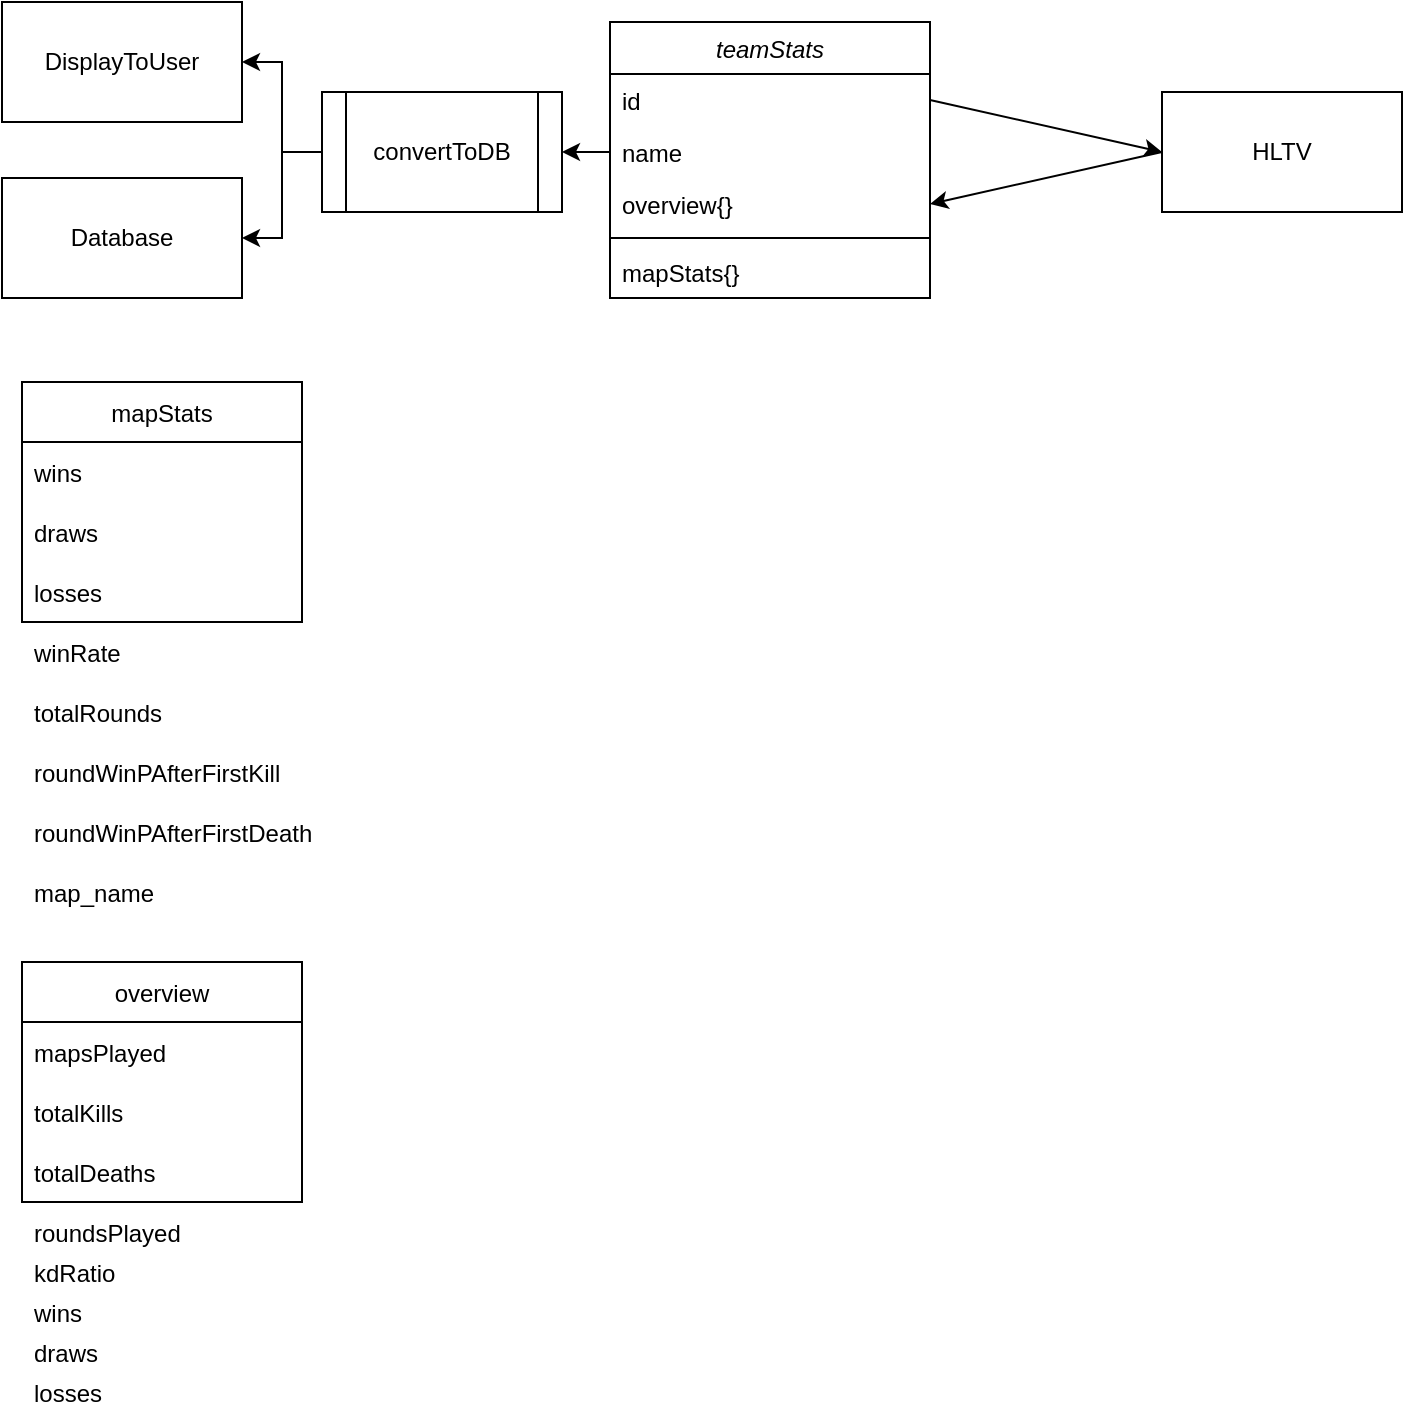 <mxfile version="18.1.1" type="device"><diagram id="C5RBs43oDa-KdzZeNtuy" name="Page-1"><mxGraphModel dx="1718" dy="967" grid="1" gridSize="10" guides="1" tooltips="1" connect="1" arrows="1" fold="1" page="1" pageScale="1" pageWidth="827" pageHeight="1169" math="0" shadow="0"><root><mxCell id="WIyWlLk6GJQsqaUBKTNV-0"/><mxCell id="WIyWlLk6GJQsqaUBKTNV-1" parent="WIyWlLk6GJQsqaUBKTNV-0"/><mxCell id="zkfFHV4jXpPFQw0GAbJ--0" value="teamStats" style="swimlane;fontStyle=2;align=center;verticalAlign=top;childLayout=stackLayout;horizontal=1;startSize=26;horizontalStack=0;resizeParent=1;resizeLast=0;collapsible=1;marginBottom=0;rounded=0;shadow=0;strokeWidth=1;" parent="WIyWlLk6GJQsqaUBKTNV-1" vertex="1"><mxGeometry x="334" y="30" width="160" height="138" as="geometry"><mxRectangle x="230" y="140" width="160" height="26" as="alternateBounds"/></mxGeometry></mxCell><mxCell id="zkfFHV4jXpPFQw0GAbJ--1" value="id" style="text;align=left;verticalAlign=top;spacingLeft=4;spacingRight=4;overflow=hidden;rotatable=0;points=[[0,0.5],[1,0.5]];portConstraint=eastwest;" parent="zkfFHV4jXpPFQw0GAbJ--0" vertex="1"><mxGeometry y="26" width="160" height="26" as="geometry"/></mxCell><mxCell id="zkfFHV4jXpPFQw0GAbJ--2" value="name" style="text;align=left;verticalAlign=top;spacingLeft=4;spacingRight=4;overflow=hidden;rotatable=0;points=[[0,0.5],[1,0.5]];portConstraint=eastwest;rounded=0;shadow=0;html=0;" parent="zkfFHV4jXpPFQw0GAbJ--0" vertex="1"><mxGeometry y="52" width="160" height="26" as="geometry"/></mxCell><mxCell id="zkfFHV4jXpPFQw0GAbJ--3" value="overview{}" style="text;align=left;verticalAlign=top;spacingLeft=4;spacingRight=4;overflow=hidden;rotatable=0;points=[[0,0.5],[1,0.5]];portConstraint=eastwest;rounded=0;shadow=0;html=0;" parent="zkfFHV4jXpPFQw0GAbJ--0" vertex="1"><mxGeometry y="78" width="160" height="26" as="geometry"/></mxCell><mxCell id="zkfFHV4jXpPFQw0GAbJ--4" value="" style="line;html=1;strokeWidth=1;align=left;verticalAlign=middle;spacingTop=-1;spacingLeft=3;spacingRight=3;rotatable=0;labelPosition=right;points=[];portConstraint=eastwest;" parent="zkfFHV4jXpPFQw0GAbJ--0" vertex="1"><mxGeometry y="104" width="160" height="8" as="geometry"/></mxCell><mxCell id="zkfFHV4jXpPFQw0GAbJ--5" value="mapStats{}" style="text;align=left;verticalAlign=top;spacingLeft=4;spacingRight=4;overflow=hidden;rotatable=0;points=[[0,0.5],[1,0.5]];portConstraint=eastwest;" parent="zkfFHV4jXpPFQw0GAbJ--0" vertex="1"><mxGeometry y="112" width="160" height="26" as="geometry"/></mxCell><mxCell id="GyxGMMnZsQaKrxcCfBzp-3" value="Database" style="rounded=0;whiteSpace=wrap;html=1;" parent="WIyWlLk6GJQsqaUBKTNV-1" vertex="1"><mxGeometry x="30" y="108" width="120" height="60" as="geometry"/></mxCell><mxCell id="GyxGMMnZsQaKrxcCfBzp-10" value="DisplayToUser" style="rounded=0;whiteSpace=wrap;html=1;" parent="WIyWlLk6GJQsqaUBKTNV-1" vertex="1"><mxGeometry x="30" y="20" width="120" height="60" as="geometry"/></mxCell><mxCell id="8c8uxo7PKtxUSxsakf23-0" style="edgeStyle=orthogonalEdgeStyle;rounded=0;orthogonalLoop=1;jettySize=auto;html=1;exitX=0;exitY=0.5;exitDx=0;exitDy=0;entryX=1;entryY=0.5;entryDx=0;entryDy=0;" edge="1" parent="WIyWlLk6GJQsqaUBKTNV-1" source="GyxGMMnZsQaKrxcCfBzp-13" target="GyxGMMnZsQaKrxcCfBzp-10"><mxGeometry relative="1" as="geometry"/></mxCell><mxCell id="8c8uxo7PKtxUSxsakf23-1" style="edgeStyle=orthogonalEdgeStyle;rounded=0;orthogonalLoop=1;jettySize=auto;html=1;exitX=0;exitY=0.5;exitDx=0;exitDy=0;entryX=1;entryY=0.5;entryDx=0;entryDy=0;" edge="1" parent="WIyWlLk6GJQsqaUBKTNV-1" source="GyxGMMnZsQaKrxcCfBzp-13" target="GyxGMMnZsQaKrxcCfBzp-3"><mxGeometry relative="1" as="geometry"/></mxCell><mxCell id="GyxGMMnZsQaKrxcCfBzp-13" value="convertToDB" style="shape=process;whiteSpace=wrap;html=1;backgroundOutline=1;" parent="WIyWlLk6GJQsqaUBKTNV-1" vertex="1"><mxGeometry x="190" y="65" width="120" height="60" as="geometry"/></mxCell><mxCell id="GyxGMMnZsQaKrxcCfBzp-26" style="edgeStyle=none;rounded=0;orthogonalLoop=1;jettySize=auto;html=1;exitX=0;exitY=0.5;exitDx=0;exitDy=0;entryX=1;entryY=0.5;entryDx=0;entryDy=0;" parent="WIyWlLk6GJQsqaUBKTNV-1" source="zkfFHV4jXpPFQw0GAbJ--2" target="GyxGMMnZsQaKrxcCfBzp-13" edge="1"><mxGeometry relative="1" as="geometry"/></mxCell><mxCell id="GyxGMMnZsQaKrxcCfBzp-29" style="edgeStyle=none;rounded=0;orthogonalLoop=1;jettySize=auto;html=1;exitX=0;exitY=0.5;exitDx=0;exitDy=0;entryX=1;entryY=0.5;entryDx=0;entryDy=0;" parent="WIyWlLk6GJQsqaUBKTNV-1" source="GyxGMMnZsQaKrxcCfBzp-27" target="zkfFHV4jXpPFQw0GAbJ--3" edge="1"><mxGeometry relative="1" as="geometry"/></mxCell><mxCell id="GyxGMMnZsQaKrxcCfBzp-27" value="HLTV" style="rounded=0;whiteSpace=wrap;html=1;" parent="WIyWlLk6GJQsqaUBKTNV-1" vertex="1"><mxGeometry x="610" y="65" width="120" height="60" as="geometry"/></mxCell><mxCell id="GyxGMMnZsQaKrxcCfBzp-28" style="edgeStyle=none;rounded=0;orthogonalLoop=1;jettySize=auto;html=1;exitX=1;exitY=0.5;exitDx=0;exitDy=0;entryX=0;entryY=0.5;entryDx=0;entryDy=0;" parent="WIyWlLk6GJQsqaUBKTNV-1" source="zkfFHV4jXpPFQw0GAbJ--1" target="GyxGMMnZsQaKrxcCfBzp-27" edge="1"><mxGeometry relative="1" as="geometry"/></mxCell><object label="overview" s="" id="GyxGMMnZsQaKrxcCfBzp-31"><mxCell style="swimlane;fontStyle=0;childLayout=stackLayout;horizontal=1;startSize=30;horizontalStack=0;resizeParent=1;resizeParentMax=0;resizeLast=0;collapsible=1;marginBottom=0;" parent="WIyWlLk6GJQsqaUBKTNV-1" vertex="1"><mxGeometry x="40" y="500" width="140" height="120" as="geometry"><mxRectangle x="414" y="310" width="80" height="30" as="alternateBounds"/></mxGeometry></mxCell></object><mxCell id="GyxGMMnZsQaKrxcCfBzp-32" value="mapsPlayed" style="text;strokeColor=none;fillColor=none;align=left;verticalAlign=middle;spacingLeft=4;spacingRight=4;overflow=hidden;points=[[0,0.5],[1,0.5]];portConstraint=eastwest;rotatable=0;" parent="GyxGMMnZsQaKrxcCfBzp-31" vertex="1"><mxGeometry y="30" width="140" height="30" as="geometry"/></mxCell><mxCell id="GyxGMMnZsQaKrxcCfBzp-33" value="totalKills" style="text;strokeColor=none;fillColor=none;align=left;verticalAlign=middle;spacingLeft=4;spacingRight=4;overflow=hidden;points=[[0,0.5],[1,0.5]];portConstraint=eastwest;rotatable=0;" parent="GyxGMMnZsQaKrxcCfBzp-31" vertex="1"><mxGeometry y="60" width="140" height="30" as="geometry"/></mxCell><mxCell id="GyxGMMnZsQaKrxcCfBzp-34" value="totalDeaths" style="text;strokeColor=none;fillColor=none;align=left;verticalAlign=middle;spacingLeft=4;spacingRight=4;overflow=hidden;points=[[0,0.5],[1,0.5]];portConstraint=eastwest;rotatable=0;" parent="GyxGMMnZsQaKrxcCfBzp-31" vertex="1"><mxGeometry y="90" width="140" height="30" as="geometry"/></mxCell><mxCell id="GyxGMMnZsQaKrxcCfBzp-0" value="roundsPlayed" style="text;strokeColor=none;fillColor=none;align=left;verticalAlign=middle;spacingLeft=4;spacingRight=4;overflow=hidden;points=[[0,0.5],[1,0.5]];portConstraint=eastwest;rotatable=0;" parent="WIyWlLk6GJQsqaUBKTNV-1" vertex="1"><mxGeometry x="40" y="620" width="140" height="30" as="geometry"/></mxCell><mxCell id="GyxGMMnZsQaKrxcCfBzp-1" value="kdRatio" style="text;strokeColor=none;fillColor=none;align=left;verticalAlign=middle;spacingLeft=4;spacingRight=4;overflow=hidden;points=[[0,0.5],[1,0.5]];portConstraint=eastwest;rotatable=0;" parent="WIyWlLk6GJQsqaUBKTNV-1" vertex="1"><mxGeometry x="40" y="640" width="140" height="30" as="geometry"/></mxCell><mxCell id="GyxGMMnZsQaKrxcCfBzp-2" value="wins" style="text;strokeColor=none;fillColor=none;align=left;verticalAlign=middle;spacingLeft=4;spacingRight=4;overflow=hidden;points=[[0,0.5],[1,0.5]];portConstraint=eastwest;rotatable=0;" parent="WIyWlLk6GJQsqaUBKTNV-1" vertex="1"><mxGeometry x="40" y="660" width="140" height="30" as="geometry"/></mxCell><mxCell id="GyxGMMnZsQaKrxcCfBzp-4" value="draws" style="text;strokeColor=none;fillColor=none;align=left;verticalAlign=middle;spacingLeft=4;spacingRight=4;overflow=hidden;points=[[0,0.5],[1,0.5]];portConstraint=eastwest;rotatable=0;" parent="WIyWlLk6GJQsqaUBKTNV-1" vertex="1"><mxGeometry x="40" y="680" width="140" height="30" as="geometry"/></mxCell><mxCell id="GyxGMMnZsQaKrxcCfBzp-5" value="losses" style="text;strokeColor=none;fillColor=none;align=left;verticalAlign=middle;spacingLeft=4;spacingRight=4;overflow=hidden;points=[[0,0.5],[1,0.5]];portConstraint=eastwest;rotatable=0;" parent="WIyWlLk6GJQsqaUBKTNV-1" vertex="1"><mxGeometry x="40" y="700" width="140" height="30" as="geometry"/></mxCell><object label="mapStats" s="" id="GyxGMMnZsQaKrxcCfBzp-6"><mxCell style="swimlane;fontStyle=0;childLayout=stackLayout;horizontal=1;startSize=30;horizontalStack=0;resizeParent=1;resizeParentMax=0;resizeLast=0;collapsible=1;marginBottom=0;" parent="WIyWlLk6GJQsqaUBKTNV-1" vertex="1"><mxGeometry x="40" y="210" width="140" height="120" as="geometry"><mxRectangle x="414" y="310" width="80" height="30" as="alternateBounds"/></mxGeometry></mxCell></object><mxCell id="GyxGMMnZsQaKrxcCfBzp-7" value="wins" style="text;strokeColor=none;fillColor=none;align=left;verticalAlign=middle;spacingLeft=4;spacingRight=4;overflow=hidden;points=[[0,0.5],[1,0.5]];portConstraint=eastwest;rotatable=0;" parent="GyxGMMnZsQaKrxcCfBzp-6" vertex="1"><mxGeometry y="30" width="140" height="30" as="geometry"/></mxCell><mxCell id="GyxGMMnZsQaKrxcCfBzp-8" value="draws" style="text;strokeColor=none;fillColor=none;align=left;verticalAlign=middle;spacingLeft=4;spacingRight=4;overflow=hidden;points=[[0,0.5],[1,0.5]];portConstraint=eastwest;rotatable=0;" parent="GyxGMMnZsQaKrxcCfBzp-6" vertex="1"><mxGeometry y="60" width="140" height="30" as="geometry"/></mxCell><mxCell id="GyxGMMnZsQaKrxcCfBzp-9" value="losses" style="text;strokeColor=none;fillColor=none;align=left;verticalAlign=middle;spacingLeft=4;spacingRight=4;overflow=hidden;points=[[0,0.5],[1,0.5]];portConstraint=eastwest;rotatable=0;" parent="GyxGMMnZsQaKrxcCfBzp-6" vertex="1"><mxGeometry y="90" width="140" height="30" as="geometry"/></mxCell><mxCell id="GyxGMMnZsQaKrxcCfBzp-11" value="winRate" style="text;strokeColor=none;fillColor=none;align=left;verticalAlign=middle;spacingLeft=4;spacingRight=4;overflow=hidden;points=[[0,0.5],[1,0.5]];portConstraint=eastwest;rotatable=0;" parent="WIyWlLk6GJQsqaUBKTNV-1" vertex="1"><mxGeometry x="40" y="330" width="140" height="30" as="geometry"/></mxCell><mxCell id="GyxGMMnZsQaKrxcCfBzp-12" value="totalRounds" style="text;strokeColor=none;fillColor=none;align=left;verticalAlign=middle;spacingLeft=4;spacingRight=4;overflow=hidden;points=[[0,0.5],[1,0.5]];portConstraint=eastwest;rotatable=0;" parent="WIyWlLk6GJQsqaUBKTNV-1" vertex="1"><mxGeometry x="40" y="360" width="140" height="30" as="geometry"/></mxCell><mxCell id="GyxGMMnZsQaKrxcCfBzp-15" value="roundWinPAfterFirstKill" style="text;strokeColor=none;fillColor=none;align=left;verticalAlign=middle;spacingLeft=4;spacingRight=4;overflow=hidden;points=[[0,0.5],[1,0.5]];portConstraint=eastwest;rotatable=0;" parent="WIyWlLk6GJQsqaUBKTNV-1" vertex="1"><mxGeometry x="40" y="390" width="140" height="30" as="geometry"/></mxCell><mxCell id="GyxGMMnZsQaKrxcCfBzp-16" value="roundWinPAfterFirstDeath" style="text;strokeColor=none;fillColor=none;align=left;verticalAlign=middle;spacingLeft=4;spacingRight=4;overflow=hidden;points=[[0,0.5],[1,0.5]];portConstraint=eastwest;rotatable=0;" parent="WIyWlLk6GJQsqaUBKTNV-1" vertex="1"><mxGeometry x="40" y="420" width="150" height="30" as="geometry"/></mxCell><mxCell id="GyxGMMnZsQaKrxcCfBzp-17" value="map_name" style="text;strokeColor=none;fillColor=none;align=left;verticalAlign=middle;spacingLeft=4;spacingRight=4;overflow=hidden;points=[[0,0.5],[1,0.5]];portConstraint=eastwest;rotatable=0;" parent="WIyWlLk6GJQsqaUBKTNV-1" vertex="1"><mxGeometry x="40" y="450" width="150" height="30" as="geometry"/></mxCell></root></mxGraphModel></diagram></mxfile>